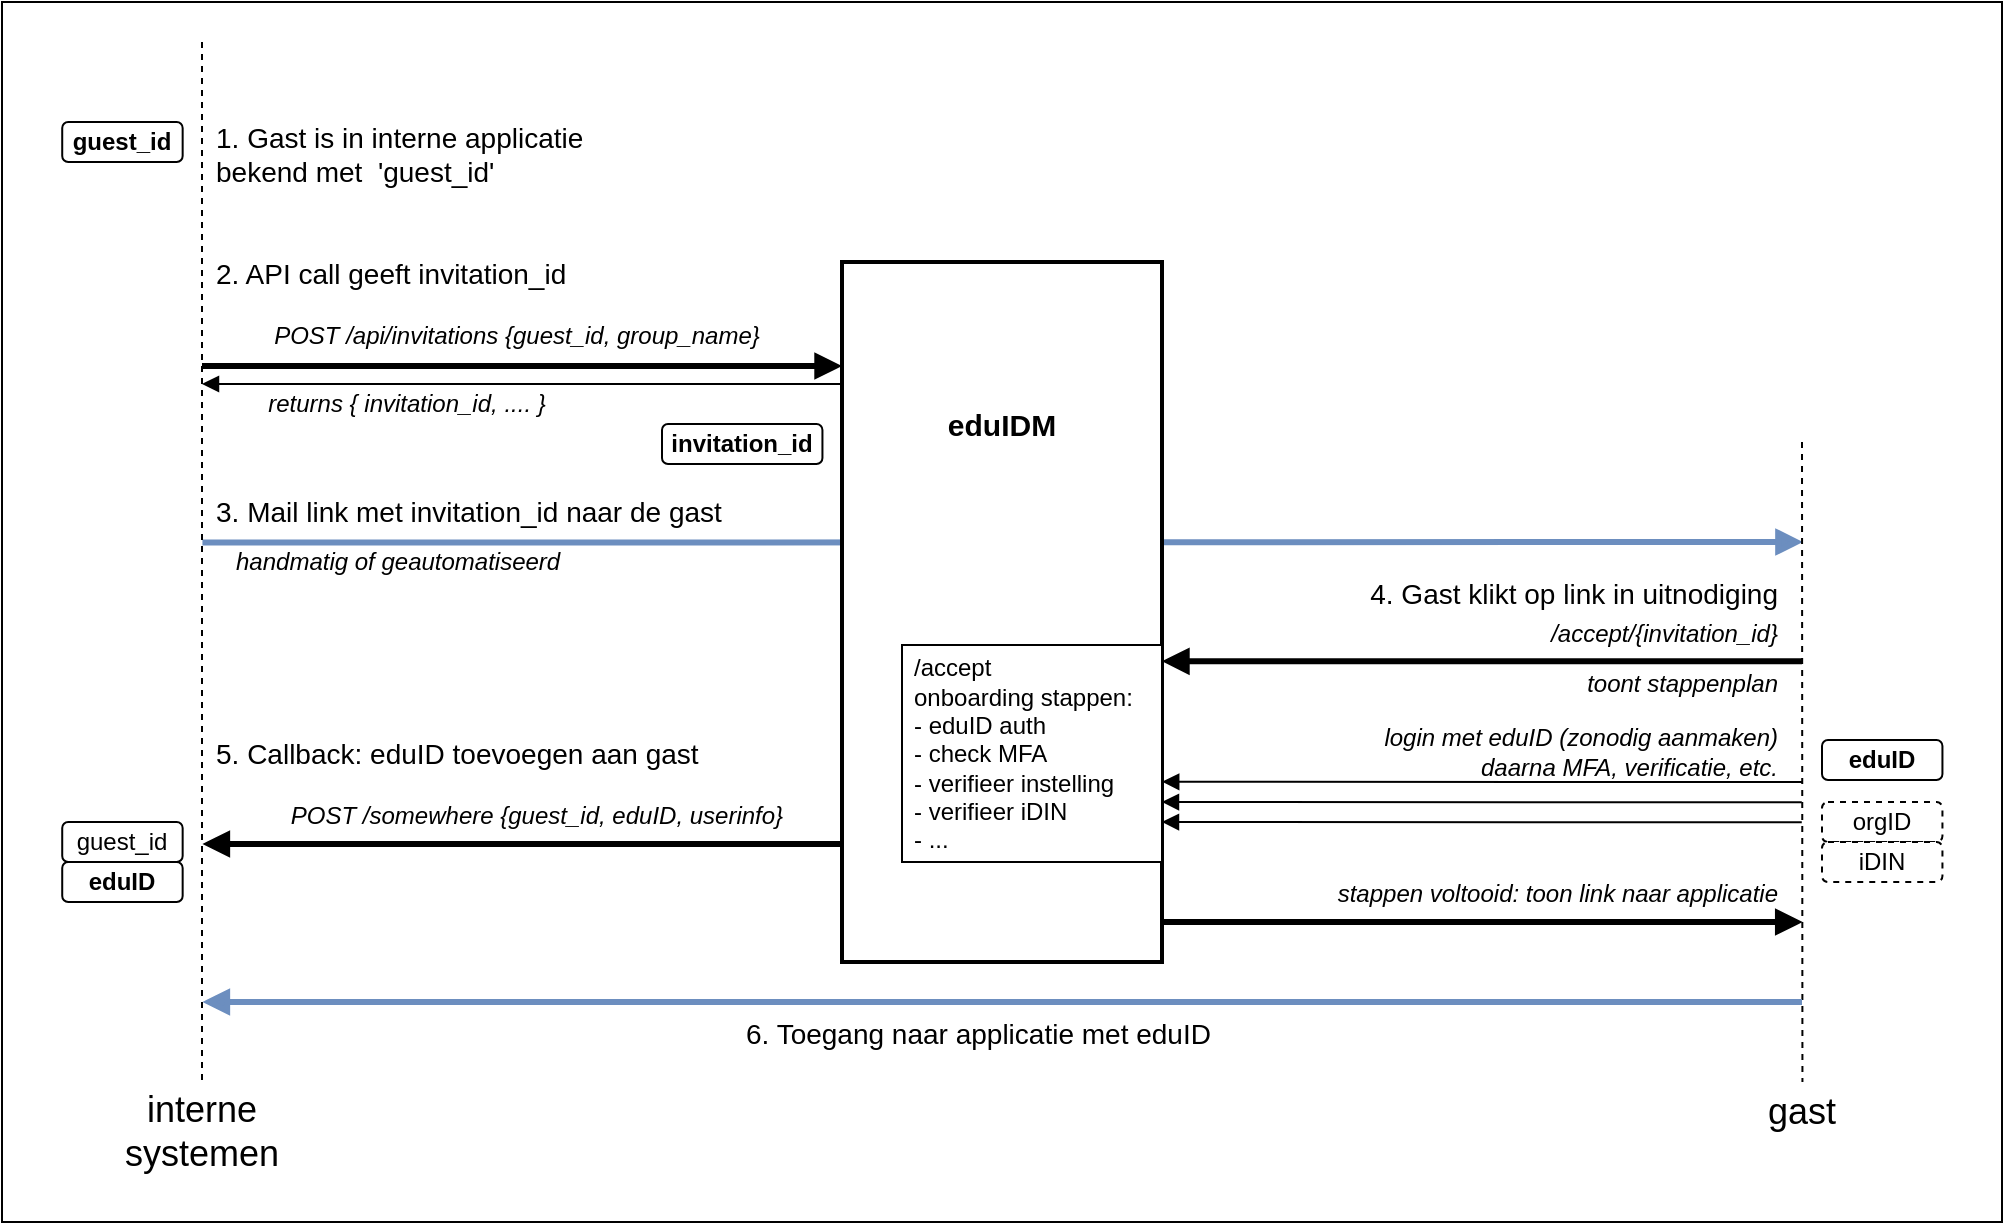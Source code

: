 <mxfile version="28.0.6">
  <diagram name="2. Self-service A" id="skTKWN4blmmDkn8odPTR">
    <mxGraphModel dx="1284" dy="733" grid="1" gridSize="10" guides="1" tooltips="1" connect="1" arrows="1" fold="1" page="1" pageScale="1" pageWidth="1169" pageHeight="827" math="0" shadow="0">
      <root>
        <mxCell id="phuv9GD80fr0bo5qfP-m-0" />
        <mxCell id="phuv9GD80fr0bo5qfP-m-1" parent="phuv9GD80fr0bo5qfP-m-0" />
        <mxCell id="5Arq7eF_hZPD4FN3Wk1f-3" value="" style="endArrow=block;html=1;rounded=0;endFill=1;strokeWidth=3;curved=1;fillColor=#dae8fc;strokeColor=#6c8ebf;" parent="phuv9GD80fr0bo5qfP-m-1" edge="1">
          <mxGeometry width="50" height="50" relative="1" as="geometry">
            <mxPoint x="120.22" y="330.3" as="sourcePoint" />
            <mxPoint x="920.44" y="330" as="targetPoint" />
            <Array as="points" />
          </mxGeometry>
        </mxCell>
        <mxCell id="IG8NB4mhRkDcXKaArnDM-2" value="" style="rounded=0;whiteSpace=wrap;html=1;fillColor=none;movable=1;resizable=1;rotatable=1;deletable=1;editable=1;locked=0;connectable=1;" parent="phuv9GD80fr0bo5qfP-m-1" vertex="1">
          <mxGeometry x="20" y="60" width="1000" height="610" as="geometry" />
        </mxCell>
        <mxCell id="phuv9GD80fr0bo5qfP-m-9" value="" style="endArrow=none;dashed=1;html=1;rounded=0;entryX=0.5;entryY=0;entryDx=0;entryDy=0;" parent="phuv9GD80fr0bo5qfP-m-1" edge="1" target="phuv9GD80fr0bo5qfP-m-10">
          <mxGeometry width="50" height="50" relative="1" as="geometry">
            <mxPoint x="920" y="280" as="sourcePoint" />
            <mxPoint x="920" y="640" as="targetPoint" />
          </mxGeometry>
        </mxCell>
        <mxCell id="phuv9GD80fr0bo5qfP-m-10" value="gast" style="text;strokeColor=none;align=center;fillColor=none;html=1;verticalAlign=middle;whiteSpace=wrap;rounded=0;fontSize=18;" parent="phuv9GD80fr0bo5qfP-m-1" vertex="1">
          <mxGeometry x="880.22" y="600" width="80" height="30" as="geometry" />
        </mxCell>
        <mxCell id="phuv9GD80fr0bo5qfP-m-15" value="" style="endArrow=block;html=1;rounded=0;endFill=1;strokeWidth=1;exitX=1;exitY=1;exitDx=0;exitDy=0;" parent="phuv9GD80fr0bo5qfP-m-1" edge="1" source="phuv9GD80fr0bo5qfP-m-25">
          <mxGeometry width="50" height="50" relative="1" as="geometry">
            <mxPoint x="880.22" y="449.29" as="sourcePoint" />
            <mxPoint x="600.11" y="449.88" as="targetPoint" />
          </mxGeometry>
        </mxCell>
        <mxCell id="phuv9GD80fr0bo5qfP-m-18" value="" style="endArrow=block;html=1;rounded=0;endFill=1;strokeWidth=3;fillColor=#dae8fc;strokeColor=#6c8ebf;" parent="phuv9GD80fr0bo5qfP-m-1" edge="1">
          <mxGeometry width="50" height="50" relative="1" as="geometry">
            <mxPoint x="920" y="560" as="sourcePoint" />
            <mxPoint x="120.22" y="560" as="targetPoint" />
          </mxGeometry>
        </mxCell>
        <mxCell id="phuv9GD80fr0bo5qfP-m-25" value="login met eduID (zonodig aanmaken)&lt;div&gt;daarna MFA, verificatie, etc.&lt;/div&gt;" style="text;html=1;align=right;verticalAlign=middle;whiteSpace=wrap;rounded=0;spacingLeft=10;fontSize=12;spacingRight=10;fontStyle=2;strokeWidth=0;strokeColor=none;" parent="phuv9GD80fr0bo5qfP-m-1" vertex="1">
          <mxGeometry x="630" y="420" width="290.33" height="30" as="geometry" />
        </mxCell>
        <mxCell id="phuv9GD80fr0bo5qfP-m-32" value="interne systemen" style="text;strokeColor=none;align=center;fillColor=none;html=1;verticalAlign=middle;whiteSpace=wrap;rounded=0;fontSize=18;" parent="phuv9GD80fr0bo5qfP-m-1" vertex="1">
          <mxGeometry x="90" y="610" width="60" height="30" as="geometry" />
        </mxCell>
        <mxCell id="phuv9GD80fr0bo5qfP-m-33" value="" style="endArrow=none;dashed=1;html=1;rounded=0;" parent="phuv9GD80fr0bo5qfP-m-1" edge="1">
          <mxGeometry width="50" height="50" relative="1" as="geometry">
            <mxPoint x="120" y="80" as="sourcePoint" />
            <mxPoint x="120" y="600" as="targetPoint" />
          </mxGeometry>
        </mxCell>
        <mxCell id="5Arq7eF_hZPD4FN3Wk1f-18" value="" style="endArrow=block;html=1;rounded=0;endFill=1;strokeWidth=3;startArrow=none;startFill=0;entryX=1;entryY=0.5;entryDx=0;entryDy=0;" parent="phuv9GD80fr0bo5qfP-m-1" edge="1">
          <mxGeometry width="50" height="50" relative="1" as="geometry">
            <mxPoint x="440.22" y="481" as="sourcePoint" />
            <mxPoint x="120.22" y="481" as="targetPoint" />
          </mxGeometry>
        </mxCell>
        <mxCell id="5Arq7eF_hZPD4FN3Wk1f-12" value="guest_id" style="rounded=1;whiteSpace=wrap;html=1;fontSize=12;fontStyle=1" parent="phuv9GD80fr0bo5qfP-m-1" vertex="1">
          <mxGeometry x="50.11" y="120" width="60.22" height="20" as="geometry" />
        </mxCell>
        <mxCell id="IG8NB4mhRkDcXKaArnDM-0" value="&lt;div style=&quot;&quot;&gt;&lt;b&gt;&lt;font style=&quot;font-size: 15px;&quot;&gt;eduIDM&lt;/font&gt;&lt;/b&gt;&lt;/div&gt;&lt;div style=&quot;&quot;&gt;&lt;br&gt;&lt;/div&gt;&lt;div style=&quot;&quot;&gt;&lt;br&gt;&lt;/div&gt;&lt;div style=&quot;&quot;&gt;&lt;br&gt;&lt;/div&gt;&lt;div style=&quot;&quot;&gt;&lt;br&gt;&lt;/div&gt;&lt;div style=&quot;&quot;&gt;&lt;br&gt;&lt;/div&gt;&lt;div style=&quot;&quot;&gt;&lt;br&gt;&lt;/div&gt;&lt;div style=&quot;&quot;&gt;&lt;br&gt;&lt;/div&gt;&lt;div style=&quot;&quot;&gt;&lt;br&gt;&lt;/div&gt;&lt;div style=&quot;&quot;&gt;&lt;br&gt;&lt;/div&gt;&lt;div style=&quot;&quot;&gt;&lt;br&gt;&lt;/div&gt;&lt;div style=&quot;&quot;&gt;&lt;br&gt;&lt;/div&gt;&lt;div style=&quot;&quot;&gt;&lt;br&gt;&lt;/div&gt;&lt;div style=&quot;&quot;&gt;&lt;br&gt;&lt;/div&gt;" style="rounded=0;whiteSpace=wrap;html=1;labelPosition=center;verticalLabelPosition=middle;align=center;verticalAlign=middle;strokeWidth=2;" parent="phuv9GD80fr0bo5qfP-m-1" vertex="1">
          <mxGeometry x="440" y="190" width="160" height="350" as="geometry" />
        </mxCell>
        <mxCell id="xmEQPPBNaAYqg-dMH2K0-1" value="1. Gast is in interne applicatie bekend met&amp;nbsp; &#39;guest_id&#39;" style="text;html=1;align=left;verticalAlign=middle;whiteSpace=wrap;rounded=0;spacingLeft=5;fontSize=14;spacingRight=10;fontStyle=0;fontColor=default;" parent="phuv9GD80fr0bo5qfP-m-1" vertex="1">
          <mxGeometry x="120" y="120" width="210" height="31" as="geometry" />
        </mxCell>
        <mxCell id="Cax_BsI4QFTAWeA21jvr-0" value="" style="endArrow=block;html=1;rounded=0;endFill=1;strokeWidth=3;entryX=1;entryY=1;entryDx=0;entryDy=0;exitX=0;exitY=1;exitDx=0;exitDy=0;" edge="1" parent="phuv9GD80fr0bo5qfP-m-1" source="Cax_BsI4QFTAWeA21jvr-3" target="Cax_BsI4QFTAWeA21jvr-3">
          <mxGeometry width="50" height="50" relative="1" as="geometry">
            <mxPoint x="160.22" y="242" as="sourcePoint" />
            <mxPoint x="360.22" y="242" as="targetPoint" />
          </mxGeometry>
        </mxCell>
        <mxCell id="Cax_BsI4QFTAWeA21jvr-2" value="" style="endArrow=block;html=1;rounded=0;endFill=1;strokeWidth=1;entryX=0;entryY=0;entryDx=0;entryDy=0;" edge="1" parent="phuv9GD80fr0bo5qfP-m-1" target="Cax_BsI4QFTAWeA21jvr-5">
          <mxGeometry width="50" height="50" relative="1" as="geometry">
            <mxPoint x="440" y="251" as="sourcePoint" />
            <mxPoint x="160.0" y="251" as="targetPoint" />
          </mxGeometry>
        </mxCell>
        <mxCell id="Cax_BsI4QFTAWeA21jvr-3" value="POST /api/invitations {guest_id, group_name}" style="text;html=1;align=center;verticalAlign=middle;whiteSpace=wrap;rounded=0;spacingLeft=5;fontSize=12;spacingRight=10;fontStyle=2" vertex="1" parent="phuv9GD80fr0bo5qfP-m-1">
          <mxGeometry x="120" y="211" width="320" height="31" as="geometry" />
        </mxCell>
        <mxCell id="Cax_BsI4QFTAWeA21jvr-5" value="returns { invitation_id, .... }" style="text;html=1;align=center;verticalAlign=middle;whiteSpace=wrap;rounded=0;spacingLeft=5;fontSize=12;spacingRight=10;fontStyle=2" vertex="1" parent="phuv9GD80fr0bo5qfP-m-1">
          <mxGeometry x="120" y="251" width="210" height="20" as="geometry" />
        </mxCell>
        <mxCell id="Cax_BsI4QFTAWeA21jvr-6" value="2. API call geeft invitation_id" style="text;html=1;align=left;verticalAlign=middle;whiteSpace=wrap;rounded=0;spacingLeft=5;fontSize=14;spacingRight=10;fontStyle=0" vertex="1" parent="phuv9GD80fr0bo5qfP-m-1">
          <mxGeometry x="120.22" y="180" width="269.78" height="31" as="geometry" />
        </mxCell>
        <mxCell id="Cax_BsI4QFTAWeA21jvr-7" value="invitation_id" style="rounded=1;whiteSpace=wrap;html=1;fontSize=12;fontStyle=1" vertex="1" parent="phuv9GD80fr0bo5qfP-m-1">
          <mxGeometry x="350" y="271" width="80.22" height="20" as="geometry" />
        </mxCell>
        <mxCell id="Cax_BsI4QFTAWeA21jvr-8" value="3. Mail link met invitation_id naar de gast" style="text;html=1;align=left;verticalAlign=middle;whiteSpace=wrap;rounded=0;spacingLeft=5;fontSize=14;spacingRight=10;fontStyle=0;fontColor=default;" vertex="1" parent="phuv9GD80fr0bo5qfP-m-1">
          <mxGeometry x="120" y="299" width="320" height="31" as="geometry" />
        </mxCell>
        <mxCell id="Cax_BsI4QFTAWeA21jvr-9" value="handmatig of geautomatiseerd" style="text;html=1;align=left;verticalAlign=middle;whiteSpace=wrap;rounded=0;spacingLeft=5;fontSize=12;spacingRight=10;fontStyle=2" vertex="1" parent="phuv9GD80fr0bo5qfP-m-1">
          <mxGeometry x="130" y="330" width="260" height="20" as="geometry" />
        </mxCell>
        <mxCell id="Cax_BsI4QFTAWeA21jvr-10" value="" style="endArrow=block;html=1;rounded=0;endFill=1;strokeWidth=3;startArrow=none;startFill=0;entryX=1;entryY=0.5;entryDx=0;entryDy=0;" edge="1" parent="phuv9GD80fr0bo5qfP-m-1">
          <mxGeometry width="50" height="50" relative="1" as="geometry">
            <mxPoint x="920.0" y="389.64" as="sourcePoint" />
            <mxPoint x="600" y="389.64" as="targetPoint" />
          </mxGeometry>
        </mxCell>
        <mxCell id="Cax_BsI4QFTAWeA21jvr-11" value="4. Gast klikt op link in uitnodiging" style="text;html=1;align=right;verticalAlign=middle;whiteSpace=wrap;rounded=0;spacingLeft=5;fontSize=14;spacingRight=10;fontStyle=0" vertex="1" parent="phuv9GD80fr0bo5qfP-m-1">
          <mxGeometry x="650" y="340" width="270" height="31" as="geometry" />
        </mxCell>
        <mxCell id="Cax_BsI4QFTAWeA21jvr-12" value="/accept/{invitation_id}" style="text;html=1;align=right;verticalAlign=middle;whiteSpace=wrap;rounded=0;spacingLeft=5;fontSize=12;spacingRight=10;fontStyle=2" vertex="1" parent="phuv9GD80fr0bo5qfP-m-1">
          <mxGeometry x="630" y="360" width="290" height="31" as="geometry" />
        </mxCell>
        <mxCell id="Cax_BsI4QFTAWeA21jvr-13" value="&lt;div&gt;/accept&lt;/div&gt;&lt;div&gt;onboarding stappen:&lt;/div&gt;&lt;div&gt;- eduID auth&lt;/div&gt;&lt;div&gt;- check MFA&lt;/div&gt;&lt;div&gt;- verifieer instelling&lt;/div&gt;&lt;div&gt;- verifieer iDIN&lt;/div&gt;&lt;div&gt;- ...&lt;/div&gt;" style="rounded=0;whiteSpace=wrap;html=1;fontSize=12;align=left;spacingLeft=4;" vertex="1" parent="phuv9GD80fr0bo5qfP-m-1">
          <mxGeometry x="470" y="381.5" width="130" height="108.5" as="geometry" />
        </mxCell>
        <mxCell id="Cax_BsI4QFTAWeA21jvr-14" value="toont stappenplan" style="text;html=1;align=right;verticalAlign=middle;whiteSpace=wrap;rounded=0;spacingLeft=5;fontSize=12;spacingRight=10;fontStyle=2" vertex="1" parent="phuv9GD80fr0bo5qfP-m-1">
          <mxGeometry x="710" y="391" width="210" height="20" as="geometry" />
        </mxCell>
        <mxCell id="Cax_BsI4QFTAWeA21jvr-15" value="" style="endArrow=block;html=1;rounded=0;endFill=1;strokeWidth=1;exitX=0;exitY=0.5;exitDx=0;exitDy=0;" edge="1" parent="phuv9GD80fr0bo5qfP-m-1">
          <mxGeometry width="50" height="50" relative="1" as="geometry">
            <mxPoint x="919.89" y="460.12" as="sourcePoint" />
            <mxPoint x="600" y="460" as="targetPoint" />
          </mxGeometry>
        </mxCell>
        <mxCell id="Cax_BsI4QFTAWeA21jvr-17" value="" style="endArrow=block;html=1;rounded=0;endFill=1;strokeWidth=1;exitX=0;exitY=0.5;exitDx=0;exitDy=0;" edge="1" parent="phuv9GD80fr0bo5qfP-m-1">
          <mxGeometry width="50" height="50" relative="1" as="geometry">
            <mxPoint x="919.89" y="470.12" as="sourcePoint" />
            <mxPoint x="600" y="470" as="targetPoint" />
          </mxGeometry>
        </mxCell>
        <mxCell id="Cax_BsI4QFTAWeA21jvr-19" style="edgeStyle=orthogonalEdgeStyle;rounded=0;orthogonalLoop=1;jettySize=auto;html=1;exitX=0.5;exitY=1;exitDx=0;exitDy=0;" edge="1" parent="phuv9GD80fr0bo5qfP-m-1">
          <mxGeometry relative="1" as="geometry">
            <mxPoint x="835" y="470" as="sourcePoint" />
            <mxPoint x="835" y="470" as="targetPoint" />
          </mxGeometry>
        </mxCell>
        <mxCell id="Cax_BsI4QFTAWeA21jvr-20" value="5. Callback: eduID toevoegen aan gast&amp;nbsp;" style="text;html=1;align=left;verticalAlign=middle;whiteSpace=wrap;rounded=0;spacingLeft=5;fontSize=14;spacingRight=10;fontStyle=0" vertex="1" parent="phuv9GD80fr0bo5qfP-m-1">
          <mxGeometry x="120" y="420" width="269.78" height="31" as="geometry" />
        </mxCell>
        <mxCell id="Cax_BsI4QFTAWeA21jvr-21" value="POST /somewhere {guest_id, eduID, userinfo}" style="text;html=1;align=center;verticalAlign=middle;whiteSpace=wrap;rounded=0;spacingLeft=5;fontSize=12;spacingRight=10;fontStyle=2" vertex="1" parent="phuv9GD80fr0bo5qfP-m-1">
          <mxGeometry x="140" y="451" width="300" height="31" as="geometry" />
        </mxCell>
        <mxCell id="Cax_BsI4QFTAWeA21jvr-24" value="eduID" style="rounded=1;whiteSpace=wrap;html=1;fontSize=12;fontStyle=1" vertex="1" parent="phuv9GD80fr0bo5qfP-m-1">
          <mxGeometry x="50.11" y="490" width="60.22" height="20" as="geometry" />
        </mxCell>
        <mxCell id="Cax_BsI4QFTAWeA21jvr-25" value="eduID" style="rounded=1;whiteSpace=wrap;html=1;fontSize=12;fontStyle=1" vertex="1" parent="phuv9GD80fr0bo5qfP-m-1">
          <mxGeometry x="930" y="429" width="60.22" height="20" as="geometry" />
        </mxCell>
        <mxCell id="Cax_BsI4QFTAWeA21jvr-26" value="orgID" style="rounded=1;whiteSpace=wrap;html=1;fontSize=12;fontStyle=0;dashed=1;" vertex="1" parent="phuv9GD80fr0bo5qfP-m-1">
          <mxGeometry x="930" y="460" width="60.22" height="20" as="geometry" />
        </mxCell>
        <mxCell id="Cax_BsI4QFTAWeA21jvr-27" value="iDIN" style="rounded=1;whiteSpace=wrap;html=1;fontSize=12;fontStyle=0;dashed=1;" vertex="1" parent="phuv9GD80fr0bo5qfP-m-1">
          <mxGeometry x="930" y="480" width="60.22" height="20" as="geometry" />
        </mxCell>
        <mxCell id="Cax_BsI4QFTAWeA21jvr-29" value="" style="endArrow=block;html=1;rounded=0;endFill=1;strokeWidth=3;entryX=1;entryY=1;entryDx=0;entryDy=0;exitX=0;exitY=1;exitDx=0;exitDy=0;" edge="1" parent="phuv9GD80fr0bo5qfP-m-1">
          <mxGeometry width="50" height="50" relative="1" as="geometry">
            <mxPoint x="600.33" y="520" as="sourcePoint" />
            <mxPoint x="920.33" y="520" as="targetPoint" />
          </mxGeometry>
        </mxCell>
        <mxCell id="Cax_BsI4QFTAWeA21jvr-30" value="stappen voltooid: toon link naar applicatie" style="text;html=1;align=right;verticalAlign=middle;whiteSpace=wrap;rounded=0;spacingLeft=5;fontSize=12;spacingRight=10;fontStyle=2" vertex="1" parent="phuv9GD80fr0bo5qfP-m-1">
          <mxGeometry x="660" y="491" width="260" height="30" as="geometry" />
        </mxCell>
        <mxCell id="Cax_BsI4QFTAWeA21jvr-32" value="guest_id" style="rounded=1;whiteSpace=wrap;html=1;fontSize=12;fontStyle=0" vertex="1" parent="phuv9GD80fr0bo5qfP-m-1">
          <mxGeometry x="50.11" y="470" width="60.22" height="20" as="geometry" />
        </mxCell>
        <mxCell id="Cax_BsI4QFTAWeA21jvr-33" value="6. Toegang naar applicatie met eduID&amp;nbsp;" style="text;html=1;align=left;verticalAlign=middle;whiteSpace=wrap;rounded=0;spacingLeft=5;fontSize=14;spacingRight=10;fontStyle=0;fontColor=default;" vertex="1" parent="phuv9GD80fr0bo5qfP-m-1">
          <mxGeometry x="385.11" y="560" width="269.78" height="31" as="geometry" />
        </mxCell>
      </root>
    </mxGraphModel>
  </diagram>
</mxfile>
